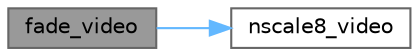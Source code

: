 digraph "fade_video"
{
 // LATEX_PDF_SIZE
  bgcolor="transparent";
  edge [fontname=Helvetica,fontsize=10,labelfontname=Helvetica,labelfontsize=10];
  node [fontname=Helvetica,fontsize=10,shape=box,height=0.2,width=0.4];
  rankdir="LR";
  Node1 [id="Node000001",label="fade_video",height=0.2,width=0.4,color="gray40", fillcolor="grey60", style="filled", fontcolor="black",tooltip="Reduce the brightness of an array of pixels all at once."];
  Node1 -> Node2 [id="edge1_Node000001_Node000002",color="steelblue1",style="solid",tooltip=" "];
  Node2 [id="Node000002",label="nscale8_video",height=0.2,width=0.4,color="grey40", fillcolor="white", style="filled",URL="$d3/d1c/group___color_fades_ga956be37436f2b9c06c99d24263ef8e83.html#ga956be37436f2b9c06c99d24263ef8e83",tooltip="Scale the brightness of an array of pixels all at once."];
}
